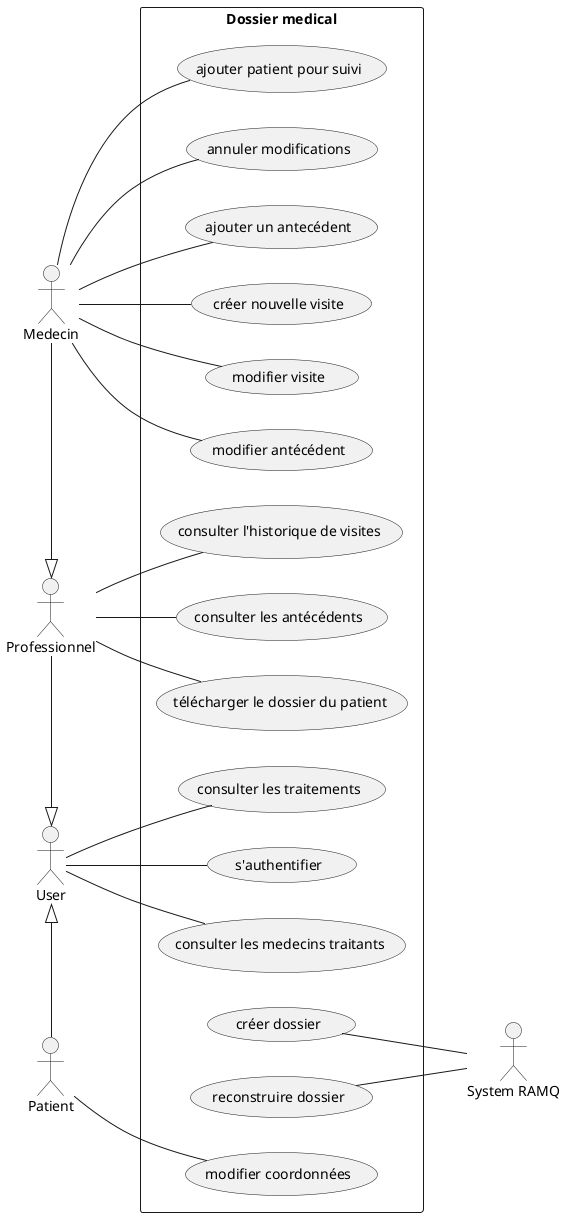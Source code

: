 @startuml
left to right direction

actor "User" as user
actor "Professionnel" as prof 
actor "Medecin" as med 

actor "System RAMQ" as ramq
actor "Patient" as pat 

rectangle "Dossier medical" {
  usecase "consulter l'historique de visites" as UC2
  usecase "consulter les antécédents" as UC3
  usecase "consulter les medecins traitants" as UC4
  usecase "consulter les traitements" as UC5
  usecase "s'authentifier" as UC6
  usecase "télécharger le dossier du patient" as UC7
  usecase "créer nouvelle visite" as UC8
  usecase "modifier visite" as UC9
  usecase "modifier antécédent" as UC10
  usecase "ajouter patient pour suivi" as UC11
  usecase "annuler modifications" as UC12
  usecase "ajouter un antecédent" as UC13
  usecase "créer dossier" as UC14
  usecase "reconstruire dossier" as UC15
  usecase "modifier coordonnées" as UC16
}

prof -|> user
med -|> prof
user <|- pat

user -- UC4
user -- UC5
user -- UC6

prof -- UC2
prof -- UC3
prof -- UC7

med -- UC8
med -- UC9
med -- UC10
med -- UC11
med -- UC12
med -- UC13

pat -- UC16

UC14 -- ramq
UC15 -- ramq


@enduml